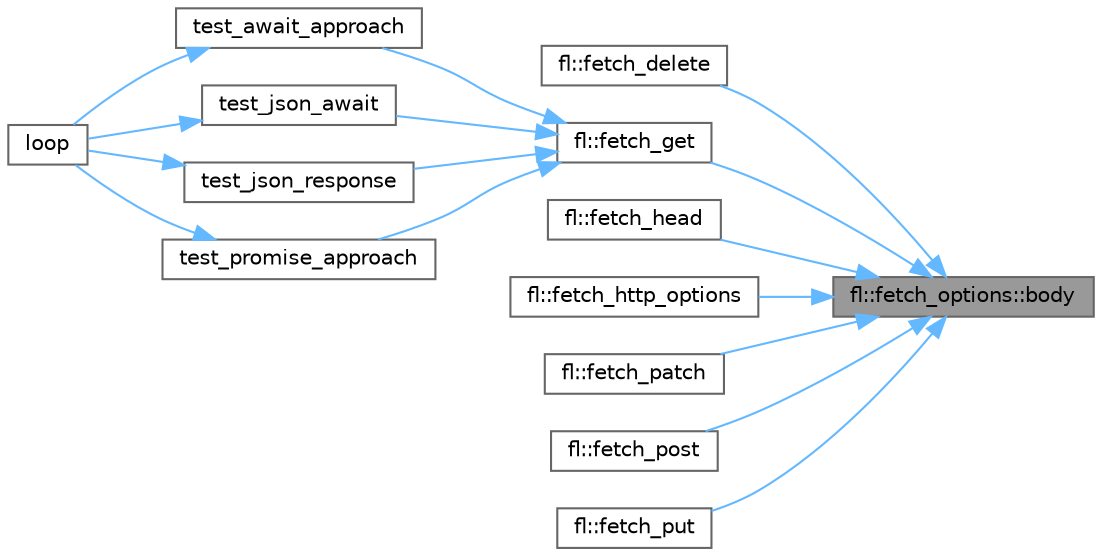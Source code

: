 digraph "fl::fetch_options::body"
{
 // INTERACTIVE_SVG=YES
 // LATEX_PDF_SIZE
  bgcolor="transparent";
  edge [fontname=Helvetica,fontsize=10,labelfontname=Helvetica,labelfontsize=10];
  node [fontname=Helvetica,fontsize=10,shape=box,height=0.2,width=0.4];
  rankdir="RL";
  Node1 [id="Node000001",label="fl::fetch_options::body",height=0.2,width=0.4,color="gray40", fillcolor="grey60", style="filled", fontcolor="black",tooltip="Set request body."];
  Node1 -> Node2 [id="edge1_Node000001_Node000002",dir="back",color="steelblue1",style="solid",tooltip=" "];
  Node2 [id="Node000002",label="fl::fetch_delete",height=0.2,width=0.4,color="grey40", fillcolor="white", style="filled",URL="$d4/d36/namespacefl_a075cee505b6fb33f50d091c72119fe1b.html#a075cee505b6fb33f50d091c72119fe1b",tooltip="HTTP DELETE request."];
  Node1 -> Node3 [id="edge2_Node000001_Node000003",dir="back",color="steelblue1",style="solid",tooltip=" "];
  Node3 [id="Node000003",label="fl::fetch_get",height=0.2,width=0.4,color="grey40", fillcolor="white", style="filled",URL="$d4/d36/namespacefl_af42605edbdf3f35d997e6da5be2c02a5.html#af42605edbdf3f35d997e6da5be2c02a5",tooltip="HTTP GET request."];
  Node3 -> Node4 [id="edge3_Node000003_Node000004",dir="back",color="steelblue1",style="solid",tooltip=" "];
  Node4 [id="Node000004",label="test_await_approach",height=0.2,width=0.4,color="grey40", fillcolor="white", style="filled",URL="$d5/dec/_net_test_real_8h_a75e6549812ad7bff897e0c92a225878a.html#a75e6549812ad7bff897e0c92a225878a",tooltip=" "];
  Node4 -> Node5 [id="edge4_Node000004_Node000005",dir="back",color="steelblue1",style="solid",tooltip=" "];
  Node5 [id="Node000005",label="loop",height=0.2,width=0.4,color="grey40", fillcolor="white", style="filled",URL="$d5/dec/_net_test_real_8h_afe461d27b9c48d5921c00d521181f12f.html#afe461d27b9c48d5921c00d521181f12f",tooltip=" "];
  Node3 -> Node6 [id="edge5_Node000003_Node000006",dir="back",color="steelblue1",style="solid",tooltip=" "];
  Node6 [id="Node000006",label="test_json_await",height=0.2,width=0.4,color="grey40", fillcolor="white", style="filled",URL="$d5/dec/_net_test_real_8h_a648cd3d90f8e240cbbfe5cb934057124.html#a648cd3d90f8e240cbbfe5cb934057124",tooltip="APPROACH 4: JSON Response with await pattern   Same JSON handling but using await_top_level for synch..."];
  Node6 -> Node5 [id="edge6_Node000006_Node000005",dir="back",color="steelblue1",style="solid",tooltip=" "];
  Node3 -> Node7 [id="edge7_Node000003_Node000007",dir="back",color="steelblue1",style="solid",tooltip=" "];
  Node7 [id="Node000007",label="test_json_response",height=0.2,width=0.4,color="grey40", fillcolor="white", style="filled",URL="$d5/dec/_net_test_real_8h_ac300da999139e52ab96307f86d7fa84d.html#ac300da999139e52ab96307f86d7fa84d",tooltip="APPROACH 3: JSON Response Handling with FastLED's ideal JSON API This demonstrates fetch responses wi..."];
  Node7 -> Node5 [id="edge8_Node000007_Node000005",dir="back",color="steelblue1",style="solid",tooltip=" "];
  Node3 -> Node8 [id="edge9_Node000003_Node000008",dir="back",color="steelblue1",style="solid",tooltip=" "];
  Node8 [id="Node000008",label="test_promise_approach",height=0.2,width=0.4,color="grey40", fillcolor="white", style="filled",URL="$d5/dec/_net_test_real_8h_a63e6ab1f58438832fe951d98467c6db1.html#a63e6ab1f58438832fe951d98467c6db1",tooltip=" "];
  Node8 -> Node5 [id="edge10_Node000008_Node000005",dir="back",color="steelblue1",style="solid",tooltip=" "];
  Node1 -> Node9 [id="edge11_Node000001_Node000009",dir="back",color="steelblue1",style="solid",tooltip=" "];
  Node9 [id="Node000009",label="fl::fetch_head",height=0.2,width=0.4,color="grey40", fillcolor="white", style="filled",URL="$d4/d36/namespacefl_a022d6f3739e15bcb2c53ca8a989ef4cc.html#a022d6f3739e15bcb2c53ca8a989ef4cc",tooltip="HTTP HEAD request."];
  Node1 -> Node10 [id="edge12_Node000001_Node000010",dir="back",color="steelblue1",style="solid",tooltip=" "];
  Node10 [id="Node000010",label="fl::fetch_http_options",height=0.2,width=0.4,color="grey40", fillcolor="white", style="filled",URL="$d4/d36/namespacefl_a275e9b11a1adc93d8fe97fd4c36a3fc8.html#a275e9b11a1adc93d8fe97fd4c36a3fc8",tooltip="HTTP OPTIONS request."];
  Node1 -> Node11 [id="edge13_Node000001_Node000011",dir="back",color="steelblue1",style="solid",tooltip=" "];
  Node11 [id="Node000011",label="fl::fetch_patch",height=0.2,width=0.4,color="grey40", fillcolor="white", style="filled",URL="$d4/d36/namespacefl_a637eab154a69618fb83024fb6ca7a623.html#a637eab154a69618fb83024fb6ca7a623",tooltip="HTTP PATCH request."];
  Node1 -> Node12 [id="edge14_Node000001_Node000012",dir="back",color="steelblue1",style="solid",tooltip=" "];
  Node12 [id="Node000012",label="fl::fetch_post",height=0.2,width=0.4,color="grey40", fillcolor="white", style="filled",URL="$d4/d36/namespacefl_abd106b1e43c863c783b884d732271bc1.html#abd106b1e43c863c783b884d732271bc1",tooltip="HTTP POST request."];
  Node1 -> Node13 [id="edge15_Node000001_Node000013",dir="back",color="steelblue1",style="solid",tooltip=" "];
  Node13 [id="Node000013",label="fl::fetch_put",height=0.2,width=0.4,color="grey40", fillcolor="white", style="filled",URL="$d4/d36/namespacefl_a5a10f48c7ebf47ace2e4c0243108fe69.html#a5a10f48c7ebf47ace2e4c0243108fe69",tooltip="HTTP PUT request."];
}
